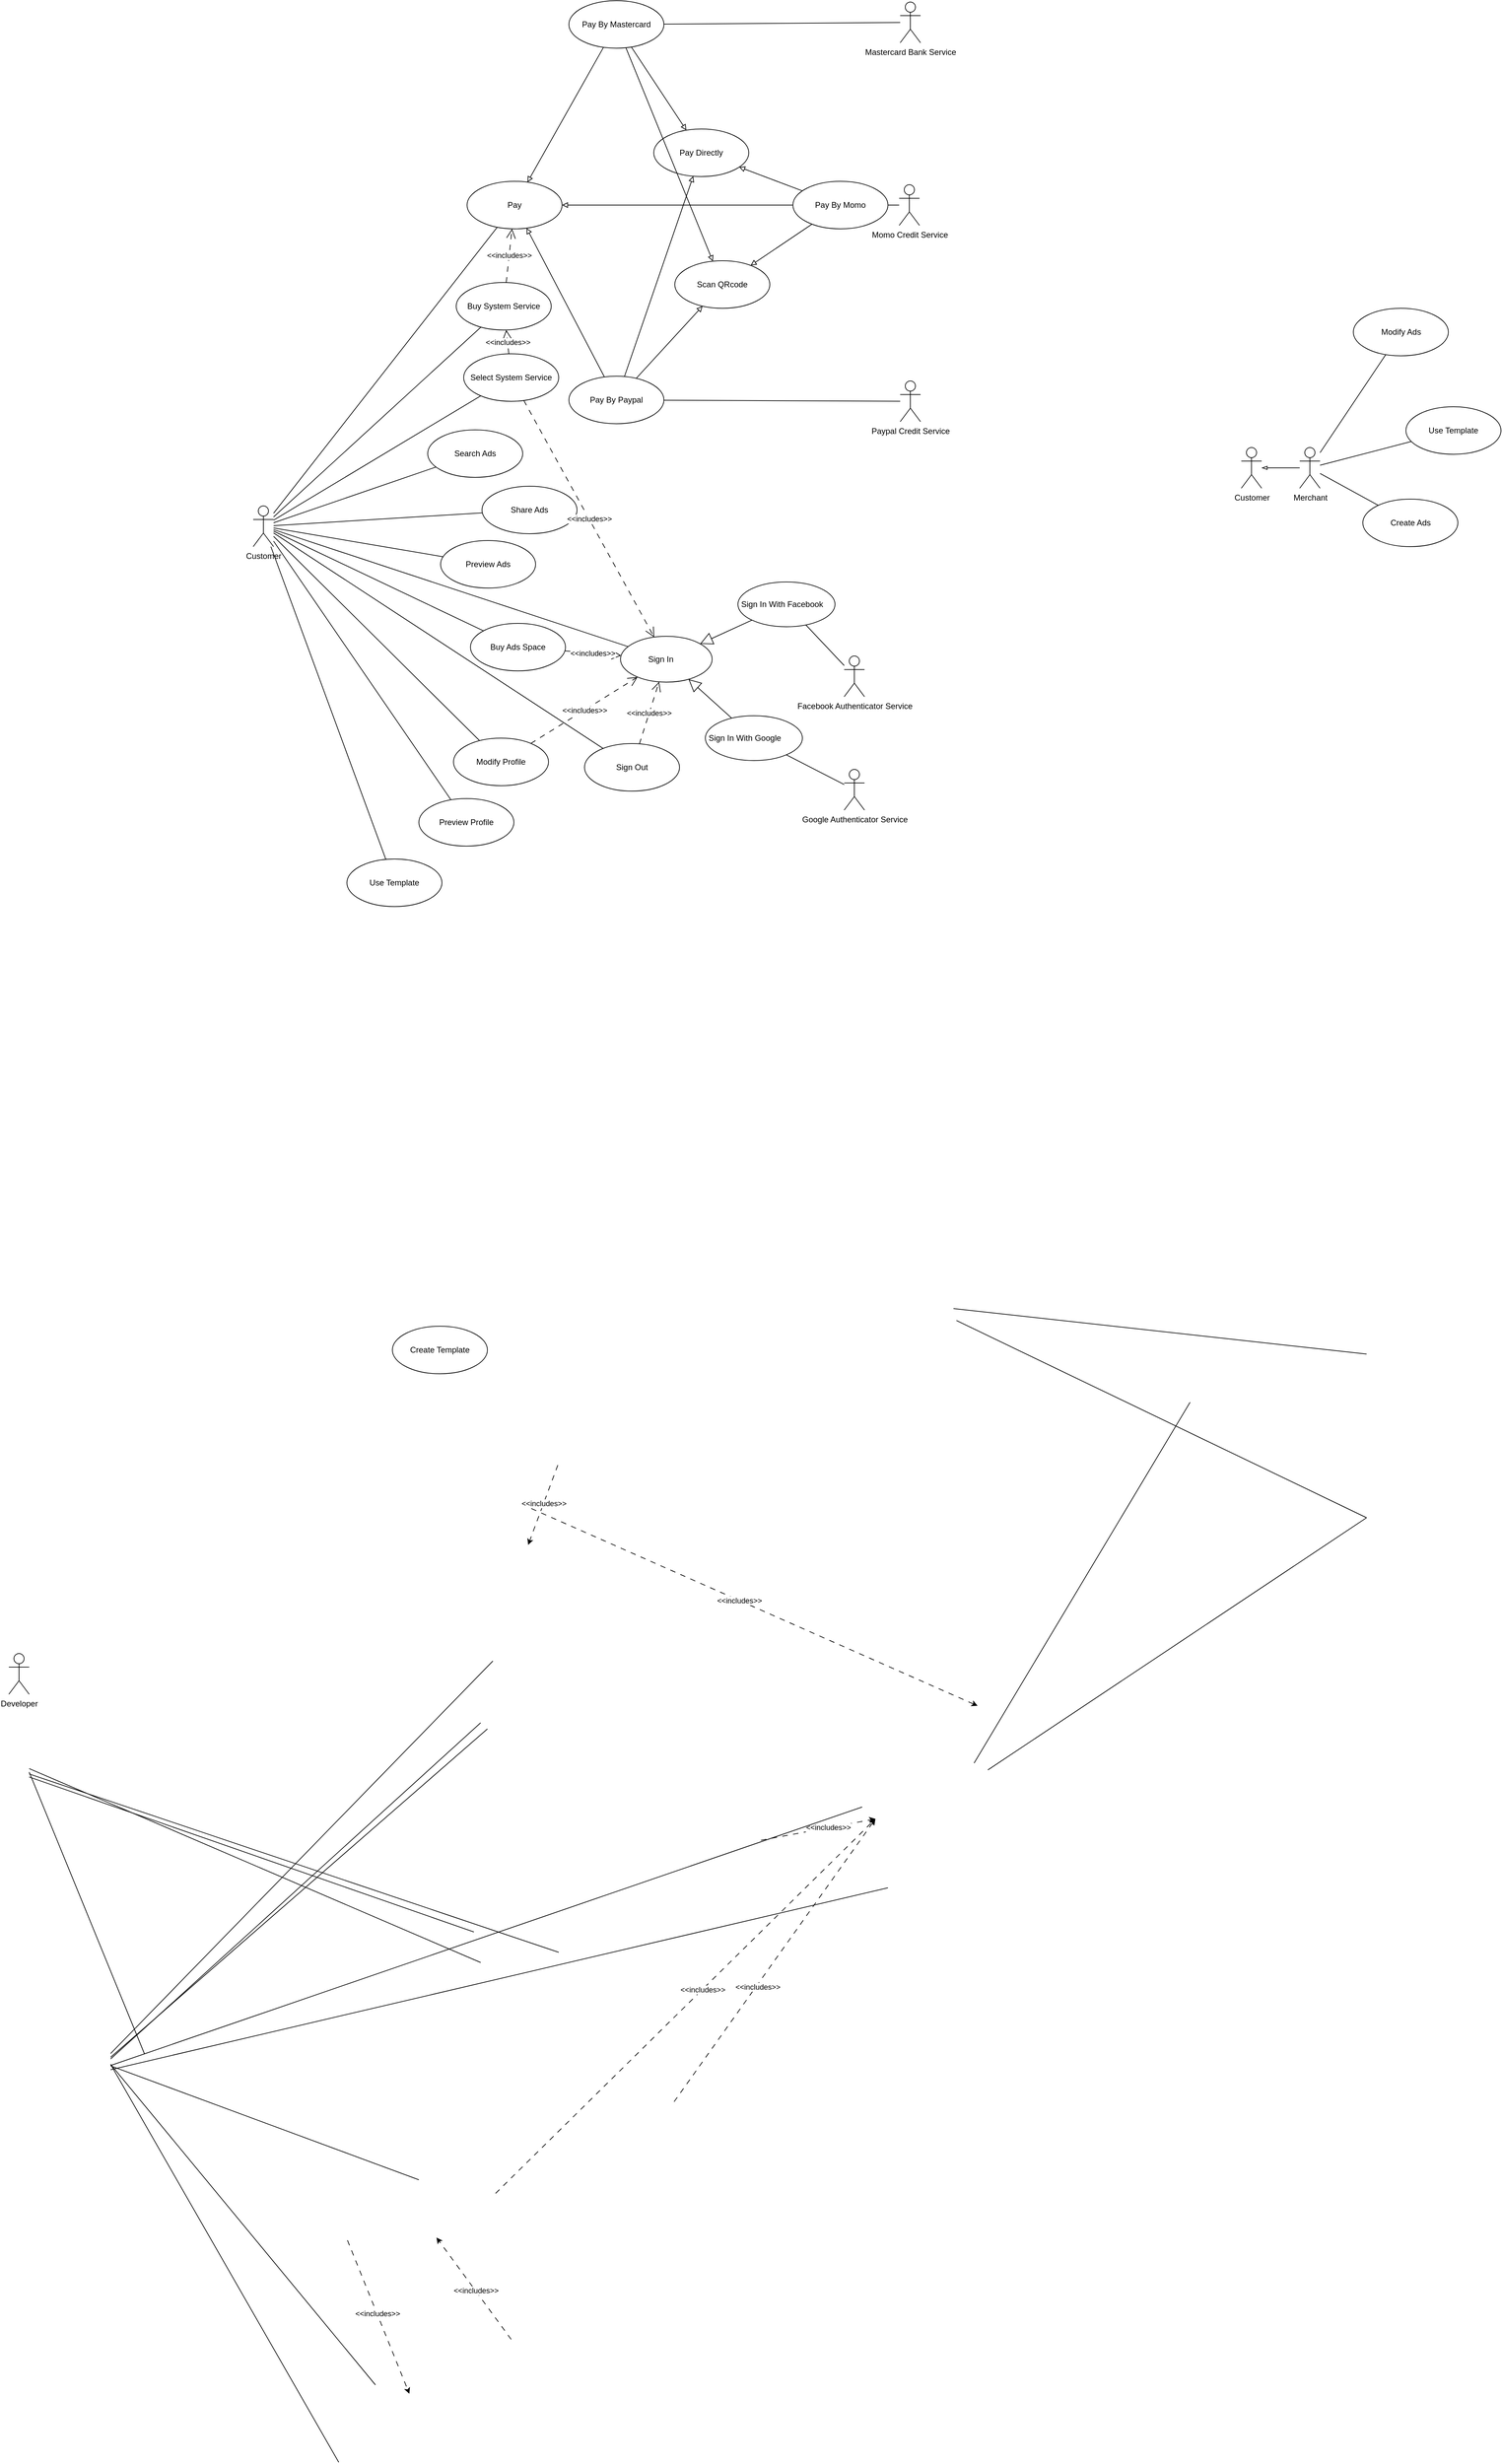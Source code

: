 <mxfile version="24.1.0" type="device">
  <diagram id="kgpKYQtTHZ0yAKxKKP6v" name="Page-1">
    <mxGraphModel dx="1482" dy="3325" grid="0" gridSize="10" guides="1" tooltips="1" connect="1" arrows="1" fold="1" page="1" pageScale="1" pageWidth="850" pageHeight="1100" background="none" math="0" shadow="0">
      <root>
        <mxCell id="0" />
        <mxCell id="1" parent="0" />
        <mxCell id="QdUmvHCU_gGnPU_W8vJt-22" value="Create Template" style="ellipse;whiteSpace=wrap;html=1;" vertex="1" parent="1">
          <mxGeometry x="85" y="68" width="140" height="70" as="geometry" />
        </mxCell>
        <mxCell id="QdUmvHCU_gGnPU_W8vJt-130" style="rounded=0;orthogonalLoop=1;jettySize=auto;html=1;dashed=1;dashPattern=8 8;entryX=0;entryY=1;entryDx=0;entryDy=0;exitX=1;exitY=0.5;exitDx=0;exitDy=0;" edge="1" parent="1" source="QdUmvHCU_gGnPU_W8vJt-25">
          <mxGeometry relative="1" as="geometry">
            <mxPoint x="500" y="1210" as="sourcePoint" />
            <mxPoint x="796.508" y="793.532" as="targetPoint" />
          </mxGeometry>
        </mxCell>
        <mxCell id="QdUmvHCU_gGnPU_W8vJt-179" value="&amp;lt;&amp;lt;includes&amp;gt;&amp;gt;" style="edgeLabel;html=1;align=center;verticalAlign=middle;resizable=0;points=[];fontFamily=Helvetica;fontSize=11;fontColor=default;labelBackgroundColor=default;" vertex="1" connectable="0" parent="QdUmvHCU_gGnPU_W8vJt-130">
          <mxGeometry x="-0.18" y="-2" relative="1" as="geometry">
            <mxPoint as="offset" />
          </mxGeometry>
        </mxCell>
        <mxCell id="QdUmvHCU_gGnPU_W8vJt-132" style="rounded=0;orthogonalLoop=1;jettySize=auto;html=1;dashed=1;dashPattern=8 8;exitDx=0;exitDy=0;exitX=1;exitY=0.5;entryX=0;entryY=1;entryDx=0;entryDy=0;" edge="1" parent="1" source="QdUmvHCU_gGnPU_W8vJt-101">
          <mxGeometry relative="1" as="geometry">
            <mxPoint x="628" y="825" as="sourcePoint" />
            <mxPoint x="796.508" y="793.532" as="targetPoint" />
          </mxGeometry>
        </mxCell>
        <mxCell id="QdUmvHCU_gGnPU_W8vJt-177" value="&amp;lt;&amp;lt;includes&amp;gt;&amp;gt;" style="edgeLabel;html=1;align=center;verticalAlign=middle;resizable=0;points=[];fontFamily=Helvetica;fontSize=11;fontColor=default;labelBackgroundColor=default;" vertex="1" connectable="0" parent="QdUmvHCU_gGnPU_W8vJt-132">
          <mxGeometry x="0.17" y="1" relative="1" as="geometry">
            <mxPoint as="offset" />
          </mxGeometry>
        </mxCell>
        <mxCell id="QdUmvHCU_gGnPU_W8vJt-134" style="rounded=0;orthogonalLoop=1;jettySize=auto;html=1;dashed=1;dashPattern=8 8;exitDx=0;exitDy=0;exitX=1;exitY=0.5;entryX=0;entryY=1;entryDx=0;entryDy=0;" edge="1" parent="1" source="QdUmvHCU_gGnPU_W8vJt-102">
          <mxGeometry relative="1" as="geometry">
            <mxPoint x="237" y="1345" as="sourcePoint" />
            <mxPoint x="796.508" y="793.532" as="targetPoint" />
          </mxGeometry>
        </mxCell>
        <mxCell id="QdUmvHCU_gGnPU_W8vJt-178" value="&amp;lt;&amp;lt;includes&amp;gt;&amp;gt;" style="edgeLabel;html=1;align=center;verticalAlign=middle;resizable=0;points=[];fontFamily=Helvetica;fontSize=11;fontColor=default;labelBackgroundColor=default;" vertex="1" connectable="0" parent="QdUmvHCU_gGnPU_W8vJt-134">
          <mxGeometry x="0.088" relative="1" as="geometry">
            <mxPoint as="offset" />
          </mxGeometry>
        </mxCell>
        <mxCell id="QdUmvHCU_gGnPU_W8vJt-150" value="" style="group" vertex="1" connectable="0" parent="1">
          <mxGeometry x="205" y="260" width="140" height="190" as="geometry" />
        </mxCell>
        <mxCell id="QdUmvHCU_gGnPU_W8vJt-116" style="rounded=0;orthogonalLoop=1;jettySize=auto;html=1;dashed=1;dashPattern=8 8;exitX=0.5;exitY=1;exitDx=0;exitDy=0;" edge="1" parent="QdUmvHCU_gGnPU_W8vJt-150" target="QdUmvHCU_gGnPU_W8vJt-47">
          <mxGeometry relative="1" as="geometry">
            <mxPoint x="70" y="70" as="sourcePoint" />
            <mxPoint x="742" y="367" as="targetPoint" />
          </mxGeometry>
        </mxCell>
        <mxCell id="QdUmvHCU_gGnPU_W8vJt-117" value="&amp;lt;&amp;lt;includes&amp;gt;&amp;gt;" style="edgeLabel;html=1;align=center;verticalAlign=middle;resizable=0;points=[];" vertex="1" connectable="0" parent="QdUmvHCU_gGnPU_W8vJt-116">
          <mxGeometry x="-0.045" relative="1" as="geometry">
            <mxPoint as="offset" />
          </mxGeometry>
        </mxCell>
        <mxCell id="QdUmvHCU_gGnPU_W8vJt-162" value="" style="endArrow=none;html=1;rounded=0;" edge="1" parent="1" target="QdUmvHCU_gGnPU_W8vJt-45">
          <mxGeometry width="50" height="50" relative="1" as="geometry">
            <mxPoint x="-450" y="727.33" as="sourcePoint" />
            <mxPoint x="330" y="990" as="targetPoint" />
          </mxGeometry>
        </mxCell>
        <mxCell id="QdUmvHCU_gGnPU_W8vJt-163" value="" style="endArrow=none;html=1;rounded=0;" edge="1" parent="1" target="QdUmvHCU_gGnPU_W8vJt-27">
          <mxGeometry width="50" height="50" relative="1" as="geometry">
            <mxPoint x="-450" y="731.784" as="sourcePoint" />
            <mxPoint x="205" y="960" as="targetPoint" />
          </mxGeometry>
        </mxCell>
        <mxCell id="QdUmvHCU_gGnPU_W8vJt-164" value="" style="endArrow=none;html=1;rounded=0;entryX=0;entryY=0.5;entryDx=0;entryDy=0;" edge="1" parent="1" target="QdUmvHCU_gGnPU_W8vJt-26">
          <mxGeometry width="50" height="50" relative="1" as="geometry">
            <mxPoint x="-450" y="719.443" as="sourcePoint" />
            <mxPoint x="215" y="1005" as="targetPoint" />
          </mxGeometry>
        </mxCell>
        <mxCell id="QdUmvHCU_gGnPU_W8vJt-183" value="" style="endArrow=none;html=1;rounded=0;" edge="1" parent="1" target="QdUmvHCU_gGnPU_W8vJt-23">
          <mxGeometry width="50" height="50" relative="1" as="geometry">
            <mxPoint x="-450" y="724.511" as="sourcePoint" />
            <mxPoint x="-280" y="1140" as="targetPoint" />
          </mxGeometry>
        </mxCell>
        <mxCell id="QdUmvHCU_gGnPU_W8vJt-185" style="rounded=0;orthogonalLoop=1;jettySize=auto;html=1;dashed=1;dashPattern=8 8;exitX=0.5;exitY=0;exitDx=0;exitDy=0;" edge="1" parent="1" target="QdUmvHCU_gGnPU_W8vJt-23">
          <mxGeometry relative="1" as="geometry">
            <mxPoint x="260" y="1560" as="sourcePoint" />
            <mxPoint x="150" y="1410" as="targetPoint" />
          </mxGeometry>
        </mxCell>
        <mxCell id="QdUmvHCU_gGnPU_W8vJt-186" value="&amp;lt;&amp;lt;includes&amp;gt;&amp;gt;" style="edgeLabel;html=1;align=center;verticalAlign=middle;resizable=0;points=[];" vertex="1" connectable="0" parent="QdUmvHCU_gGnPU_W8vJt-185">
          <mxGeometry x="-0.045" relative="1" as="geometry">
            <mxPoint as="offset" />
          </mxGeometry>
        </mxCell>
        <mxCell id="QdUmvHCU_gGnPU_W8vJt-187" style="rounded=0;orthogonalLoop=1;jettySize=auto;html=1;dashed=1;dashPattern=8 8;" edge="1" parent="1" target="QdUmvHCU_gGnPU_W8vJt-8">
          <mxGeometry relative="1" as="geometry">
            <mxPoint x="328.673" y="272.532" as="sourcePoint" />
            <mxPoint x="285" y="390" as="targetPoint" />
          </mxGeometry>
        </mxCell>
        <mxCell id="QdUmvHCU_gGnPU_W8vJt-188" value="&amp;lt;&amp;lt;includes&amp;gt;&amp;gt;" style="edgeLabel;html=1;align=center;verticalAlign=middle;resizable=0;points=[];" vertex="1" connectable="0" parent="QdUmvHCU_gGnPU_W8vJt-187">
          <mxGeometry x="-0.045" relative="1" as="geometry">
            <mxPoint as="offset" />
          </mxGeometry>
        </mxCell>
        <mxCell id="QdUmvHCU_gGnPU_W8vJt-190" value="" style="endArrow=none;html=1;rounded=0;" edge="1" parent="1" target="QdUmvHCU_gGnPU_W8vJt-2">
          <mxGeometry width="50" height="50" relative="1" as="geometry">
            <mxPoint x="-330" y="1155.019" as="sourcePoint" />
            <mxPoint x="6" y="1741" as="targetPoint" />
          </mxGeometry>
        </mxCell>
        <mxCell id="QdUmvHCU_gGnPU_W8vJt-191" value="" style="endArrow=none;html=1;rounded=0;" edge="1" parent="1" target="QdUmvHCU_gGnPU_W8vJt-10">
          <mxGeometry width="50" height="50" relative="1" as="geometry">
            <mxPoint x="-330" y="1156.618" as="sourcePoint" />
            <mxPoint x="777" y="776" as="targetPoint" />
          </mxGeometry>
        </mxCell>
        <mxCell id="QdUmvHCU_gGnPU_W8vJt-192" value="" style="endArrow=none;html=1;rounded=0;" edge="1" parent="1" target="QdUmvHCU_gGnPU_W8vJt-25">
          <mxGeometry width="50" height="50" relative="1" as="geometry">
            <mxPoint x="-330" y="1162.854" as="sourcePoint" />
            <mxPoint x="815" y="895" as="targetPoint" />
          </mxGeometry>
        </mxCell>
        <mxCell id="QdUmvHCU_gGnPU_W8vJt-193" value="" style="endArrow=none;html=1;rounded=0;" edge="1" parent="1" target="QdUmvHCU_gGnPU_W8vJt-102">
          <mxGeometry width="50" height="50" relative="1" as="geometry">
            <mxPoint x="-330" y="1157.193" as="sourcePoint" />
            <mxPoint x="124" y="1325" as="targetPoint" />
          </mxGeometry>
        </mxCell>
        <mxCell id="QdUmvHCU_gGnPU_W8vJt-194" value="" style="endArrow=none;html=1;rounded=0;" edge="1" parent="1" target="QdUmvHCU_gGnPU_W8vJt-101">
          <mxGeometry width="50" height="50" relative="1" as="geometry">
            <mxPoint x="-330" y="1154.998" as="sourcePoint" />
            <mxPoint x="60" y="1627" as="targetPoint" />
          </mxGeometry>
        </mxCell>
        <mxCell id="QdUmvHCU_gGnPU_W8vJt-196" value="" style="endArrow=none;html=1;rounded=0;" edge="1" parent="1" target="QdUmvHCU_gGnPU_W8vJt-32">
          <mxGeometry width="50" height="50" relative="1" as="geometry">
            <mxPoint x="-330" y="1147.049" as="sourcePoint" />
            <mxPoint x="215" y="652" as="targetPoint" />
          </mxGeometry>
        </mxCell>
        <mxCell id="QdUmvHCU_gGnPU_W8vJt-197" value="" style="endArrow=none;html=1;rounded=0;" edge="1" parent="1" target="QdUmvHCU_gGnPU_W8vJt-12">
          <mxGeometry width="50" height="50" relative="1" as="geometry">
            <mxPoint x="-330" y="1144.512" as="sourcePoint" />
            <mxPoint x="225" y="661" as="targetPoint" />
          </mxGeometry>
        </mxCell>
        <mxCell id="QdUmvHCU_gGnPU_W8vJt-198" value="" style="endArrow=none;html=1;rounded=0;" edge="1" parent="1" target="QdUmvHCU_gGnPU_W8vJt-46">
          <mxGeometry width="50" height="50" relative="1" as="geometry">
            <mxPoint x="-330" y="1139.072" as="sourcePoint" />
            <mxPoint x="233" y="561" as="targetPoint" />
          </mxGeometry>
        </mxCell>
        <mxCell id="QdUmvHCU_gGnPU_W8vJt-139" style="rounded=0;orthogonalLoop=1;jettySize=auto;html=1;dashed=1;dashPattern=8 8;" edge="1" parent="1" target="QdUmvHCU_gGnPU_W8vJt-45">
          <mxGeometry relative="1" as="geometry">
            <mxPoint x="18.829" y="1414.122" as="sourcePoint" />
            <mxPoint x="110" y="1640" as="targetPoint" />
          </mxGeometry>
        </mxCell>
        <mxCell id="QdUmvHCU_gGnPU_W8vJt-140" value="&amp;lt;&amp;lt;includes&amp;gt;&amp;gt;" style="edgeLabel;html=1;align=center;verticalAlign=middle;resizable=0;points=[];" vertex="1" connectable="0" parent="QdUmvHCU_gGnPU_W8vJt-139">
          <mxGeometry x="-0.045" relative="1" as="geometry">
            <mxPoint as="offset" />
          </mxGeometry>
        </mxCell>
        <mxCell id="QdUmvHCU_gGnPU_W8vJt-62" style="rounded=0;orthogonalLoop=1;jettySize=auto;html=1;dashed=1;dashPattern=8 8;" edge="1" parent="1" source="QdUmvHCU_gGnPU_W8vJt-10">
          <mxGeometry relative="1" as="geometry">
            <mxPoint x="875" y="810" as="targetPoint" />
          </mxGeometry>
        </mxCell>
        <mxCell id="QdUmvHCU_gGnPU_W8vJt-63" value="&amp;lt;&amp;lt;includes&amp;gt;&amp;gt;" style="edgeLabel;html=1;align=center;verticalAlign=middle;resizable=0;points=[];" vertex="1" connectable="0" parent="QdUmvHCU_gGnPU_W8vJt-62">
          <mxGeometry x="-0.045" relative="1" as="geometry">
            <mxPoint as="offset" />
          </mxGeometry>
        </mxCell>
        <mxCell id="QdUmvHCU_gGnPU_W8vJt-201" value="" style="endArrow=none;html=1;rounded=0;strokeColor=default;align=center;verticalAlign=middle;fontFamily=Helvetica;fontSize=11;fontColor=default;labelBackgroundColor=default;" edge="1" parent="1" target="QdUmvHCU_gGnPU_W8vJt-33">
          <mxGeometry width="50" height="50" relative="1" as="geometry">
            <mxPoint x="941.874" y="711.331" as="sourcePoint" />
            <mxPoint x="1260" y="180" as="targetPoint" />
          </mxGeometry>
        </mxCell>
        <mxCell id="QdUmvHCU_gGnPU_W8vJt-202" value="" style="endArrow=none;html=1;rounded=0;strokeColor=default;align=center;verticalAlign=middle;fontFamily=Helvetica;fontSize=11;fontColor=default;labelBackgroundColor=default;" edge="1" parent="1" target="QdUmvHCU_gGnPU_W8vJt-36">
          <mxGeometry width="50" height="50" relative="1" as="geometry">
            <mxPoint x="962.168" y="721.453" as="sourcePoint" />
            <mxPoint x="1520" y="350" as="targetPoint" />
          </mxGeometry>
        </mxCell>
        <mxCell id="QdUmvHCU_gGnPU_W8vJt-209" value="" style="endArrow=none;html=1;rounded=0;strokeColor=default;align=center;verticalAlign=middle;fontFamily=Helvetica;fontSize=11;fontColor=default;labelBackgroundColor=default;" edge="1" parent="1" target="QdUmvHCU_gGnPU_W8vJt-43">
          <mxGeometry width="50" height="50" relative="1" as="geometry">
            <mxPoint x="915.89" y="59.612" as="sourcePoint" />
            <mxPoint x="1520" y="350" as="targetPoint" />
          </mxGeometry>
        </mxCell>
        <mxCell id="QdUmvHCU_gGnPU_W8vJt-210" value="" style="endArrow=none;html=1;rounded=0;strokeColor=default;align=center;verticalAlign=middle;fontFamily=Helvetica;fontSize=11;fontColor=default;labelBackgroundColor=default;" edge="1" parent="1" target="QdUmvHCU_gGnPU_W8vJt-40">
          <mxGeometry width="50" height="50" relative="1" as="geometry">
            <mxPoint x="911.52" y="42.035" as="sourcePoint" />
            <mxPoint x="1520" y="109" as="targetPoint" />
          </mxGeometry>
        </mxCell>
        <mxCell id="GDb_7NzNRf92v-c6WOx--2" value="Developer" style="shape=umlActor;verticalLabelPosition=bottom;verticalAlign=top;html=1;outlineConnect=0;" parent="1" vertex="1">
          <mxGeometry x="-480" y="550" width="30" height="60" as="geometry" />
        </mxCell>
        <mxCell id="QdUmvHCU_gGnPU_W8vJt-245" value="Use Template" style="ellipse;whiteSpace=wrap;html=1;" vertex="1" parent="1">
          <mxGeometry x="18" y="-620" width="140" height="70" as="geometry" />
        </mxCell>
        <mxCell id="QdUmvHCU_gGnPU_W8vJt-247" value="Search Ads" style="ellipse;whiteSpace=wrap;html=1;" vertex="1" parent="1">
          <mxGeometry x="137" y="-1252" width="140" height="70" as="geometry" />
        </mxCell>
        <mxCell id="QdUmvHCU_gGnPU_W8vJt-248" value="Share Ads" style="ellipse;whiteSpace=wrap;html=1;" vertex="1" parent="1">
          <mxGeometry x="217" y="-1169" width="140" height="70" as="geometry" />
        </mxCell>
        <mxCell id="QdUmvHCU_gGnPU_W8vJt-249" value="Buy System Service" style="ellipse;whiteSpace=wrap;html=1;" vertex="1" parent="1">
          <mxGeometry x="179" y="-1469" width="140" height="70" as="geometry" />
        </mxCell>
        <mxCell id="QdUmvHCU_gGnPU_W8vJt-250" value="Select System Service" style="ellipse;whiteSpace=wrap;html=1;" vertex="1" parent="1">
          <mxGeometry x="190" y="-1364" width="140" height="70" as="geometry" />
        </mxCell>
        <mxCell id="QdUmvHCU_gGnPU_W8vJt-251" value="Google Authenticator Service" style="shape=umlActor;verticalLabelPosition=bottom;verticalAlign=top;html=1;outlineConnect=0;container=0;flipV=0;" vertex="1" parent="1">
          <mxGeometry x="750.5" y="-752" width="30" height="60" as="geometry" />
        </mxCell>
        <mxCell id="QdUmvHCU_gGnPU_W8vJt-252" value="Facebook Authenticator Service" style="shape=umlActor;verticalLabelPosition=bottom;verticalAlign=top;html=1;outlineConnect=0;container=0;flipV=0;" vertex="1" parent="1">
          <mxGeometry x="750.5" y="-919" width="30" height="60" as="geometry" />
        </mxCell>
        <mxCell id="QdUmvHCU_gGnPU_W8vJt-253" value="Momo Credit Service" style="shape=umlActor;verticalLabelPosition=bottom;verticalAlign=top;html=1;outlineConnect=0;container=0;" vertex="1" parent="1">
          <mxGeometry x="831.5" y="-1613" width="30" height="60" as="geometry" />
        </mxCell>
        <mxCell id="QdUmvHCU_gGnPU_W8vJt-254" value="Mastercard Bank Service" style="shape=umlActor;verticalLabelPosition=bottom;verticalAlign=top;html=1;outlineConnect=0;container=0;" vertex="1" parent="1">
          <mxGeometry x="833" y="-1882" width="30" height="60" as="geometry" />
        </mxCell>
        <mxCell id="QdUmvHCU_gGnPU_W8vJt-255" value="Modify Profile" style="ellipse;whiteSpace=wrap;html=1;" vertex="1" parent="1">
          <mxGeometry x="175" y="-798" width="140" height="70" as="geometry" />
        </mxCell>
        <mxCell id="QdUmvHCU_gGnPU_W8vJt-256" value="Preview Profile" style="ellipse;whiteSpace=wrap;html=1;" vertex="1" parent="1">
          <mxGeometry x="124" y="-709" width="140" height="70" as="geometry" />
        </mxCell>
        <mxCell id="QdUmvHCU_gGnPU_W8vJt-257" value="Preview Ads" style="ellipse;whiteSpace=wrap;html=1;" vertex="1" parent="1">
          <mxGeometry x="156" y="-1089" width="140" height="70" as="geometry" />
        </mxCell>
        <mxCell id="QdUmvHCU_gGnPU_W8vJt-260" value="Buy Ads Space" style="ellipse;whiteSpace=wrap;html=1;" vertex="1" parent="1">
          <mxGeometry x="200" y="-967" width="140" height="70" as="geometry" />
        </mxCell>
        <mxCell id="QdUmvHCU_gGnPU_W8vJt-261" value="Sign Out" style="ellipse;whiteSpace=wrap;html=1;flipH=1;flipV=1;" vertex="1" parent="1">
          <mxGeometry x="368" y="-790" width="140" height="70" as="geometry" />
        </mxCell>
        <mxCell id="QdUmvHCU_gGnPU_W8vJt-262" value="Sign In&lt;span style=&quot;white-space: pre;&quot;&gt;&#x9;&lt;/span&gt;" style="ellipse;whiteSpace=wrap;html=1;flipH=1;flipV=1;fontStyle=0" vertex="1" parent="1">
          <mxGeometry x="421" y="-948" width="135" height="67.5" as="geometry" />
        </mxCell>
        <mxCell id="QdUmvHCU_gGnPU_W8vJt-263" value="Customer" style="shape=umlActor;verticalLabelPosition=bottom;verticalAlign=top;html=1;outlineConnect=0;" vertex="1" parent="1">
          <mxGeometry x="-120" y="-1140" width="30" height="60" as="geometry" />
        </mxCell>
        <mxCell id="QdUmvHCU_gGnPU_W8vJt-266" value="Sign In With Facebook&lt;span style=&quot;white-space: pre;&quot;&gt;&#x9;&lt;/span&gt;" style="ellipse;whiteSpace=wrap;html=1;flipH=1;flipV=1;fontStyle=0" vertex="1" parent="1">
          <mxGeometry x="594" y="-1028" width="143" height="66" as="geometry" />
        </mxCell>
        <mxCell id="QdUmvHCU_gGnPU_W8vJt-267" value="Sign In With Google&lt;span style=&quot;white-space: pre;&quot;&gt;&#x9;&lt;/span&gt;" style="ellipse;whiteSpace=wrap;html=1;flipH=1;flipV=1;fontStyle=0" vertex="1" parent="1">
          <mxGeometry x="546" y="-831" width="143" height="66" as="geometry" />
        </mxCell>
        <mxCell id="QdUmvHCU_gGnPU_W8vJt-269" value="" style="endArrow=block;endSize=16;endFill=0;html=1;rounded=0;strokeColor=default;align=center;verticalAlign=middle;fontFamily=Helvetica;fontSize=11;fontColor=default;labelBackgroundColor=default;" edge="1" parent="1" source="QdUmvHCU_gGnPU_W8vJt-266" target="QdUmvHCU_gGnPU_W8vJt-262">
          <mxGeometry width="160" relative="1" as="geometry">
            <mxPoint x="226.5" y="-738" as="sourcePoint" />
            <mxPoint x="386.5" y="-738" as="targetPoint" />
          </mxGeometry>
        </mxCell>
        <mxCell id="QdUmvHCU_gGnPU_W8vJt-270" value="" style="endArrow=block;endSize=16;endFill=0;html=1;rounded=0;strokeColor=default;align=center;verticalAlign=middle;fontFamily=Helvetica;fontSize=11;fontColor=default;labelBackgroundColor=default;" edge="1" parent="1" source="QdUmvHCU_gGnPU_W8vJt-267" target="QdUmvHCU_gGnPU_W8vJt-262">
          <mxGeometry width="160" relative="1" as="geometry">
            <mxPoint x="404" y="-745" as="sourcePoint" />
            <mxPoint x="441" y="-712" as="targetPoint" />
          </mxGeometry>
        </mxCell>
        <mxCell id="QdUmvHCU_gGnPU_W8vJt-271" value="&amp;lt;&amp;lt;includes&amp;gt;&amp;gt;" style="endArrow=open;endSize=12;dashed=1;html=1;rounded=0;dashPattern=8 8;strokeColor=default;align=center;verticalAlign=middle;fontFamily=Helvetica;fontSize=11;fontColor=default;labelBackgroundColor=default;" edge="1" parent="1" source="QdUmvHCU_gGnPU_W8vJt-261" target="QdUmvHCU_gGnPU_W8vJt-262">
          <mxGeometry width="160" relative="1" as="geometry">
            <mxPoint x="235.5" y="-644" as="sourcePoint" />
            <mxPoint x="395.5" y="-644" as="targetPoint" />
          </mxGeometry>
        </mxCell>
        <mxCell id="QdUmvHCU_gGnPU_W8vJt-272" value="" style="endArrow=none;html=1;rounded=0;strokeColor=default;align=center;verticalAlign=middle;fontFamily=Helvetica;fontSize=11;fontColor=default;labelBackgroundColor=default;" edge="1" parent="1" source="QdUmvHCU_gGnPU_W8vJt-252" target="QdUmvHCU_gGnPU_W8vJt-266">
          <mxGeometry width="50" height="50" relative="1" as="geometry">
            <mxPoint x="604.5" y="-370" as="sourcePoint" />
            <mxPoint x="524.5" y="-590" as="targetPoint" />
          </mxGeometry>
        </mxCell>
        <mxCell id="QdUmvHCU_gGnPU_W8vJt-274" value="" style="endArrow=none;html=1;rounded=0;strokeColor=default;align=center;verticalAlign=middle;fontFamily=Helvetica;fontSize=11;fontColor=default;labelBackgroundColor=default;" edge="1" parent="1" source="QdUmvHCU_gGnPU_W8vJt-251" target="QdUmvHCU_gGnPU_W8vJt-267">
          <mxGeometry width="50" height="50" relative="1" as="geometry">
            <mxPoint x="646.5" y="-833" as="sourcePoint" />
            <mxPoint x="265.5" y="-811" as="targetPoint" />
          </mxGeometry>
        </mxCell>
        <mxCell id="QdUmvHCU_gGnPU_W8vJt-277" value="Pay" style="ellipse;whiteSpace=wrap;html=1;" vertex="1" parent="1">
          <mxGeometry x="195" y="-1618" width="140" height="70" as="geometry" />
        </mxCell>
        <mxCell id="QdUmvHCU_gGnPU_W8vJt-278" style="rounded=0;orthogonalLoop=1;jettySize=auto;html=1;endArrow=block;endFill=0;" edge="1" parent="1" source="QdUmvHCU_gGnPU_W8vJt-297" target="QdUmvHCU_gGnPU_W8vJt-277">
          <mxGeometry relative="1" as="geometry">
            <mxPoint x="387.5" y="-1519" as="sourcePoint" />
            <mxPoint x="490.5" y="-1659" as="targetPoint" />
          </mxGeometry>
        </mxCell>
        <mxCell id="QdUmvHCU_gGnPU_W8vJt-280" style="rounded=0;orthogonalLoop=1;jettySize=auto;html=1;endArrow=block;endFill=0;" edge="1" parent="1" source="QdUmvHCU_gGnPU_W8vJt-298" target="QdUmvHCU_gGnPU_W8vJt-277">
          <mxGeometry relative="1" as="geometry">
            <mxPoint x="613.5" y="-1463" as="sourcePoint" />
            <mxPoint x="695.5" y="-1612" as="targetPoint" />
          </mxGeometry>
        </mxCell>
        <mxCell id="QdUmvHCU_gGnPU_W8vJt-282" style="rounded=0;orthogonalLoop=1;jettySize=auto;html=1;endArrow=block;endFill=0;" edge="1" parent="1" source="QdUmvHCU_gGnPU_W8vJt-299" target="QdUmvHCU_gGnPU_W8vJt-277">
          <mxGeometry relative="1" as="geometry">
            <mxPoint x="452.5" y="-1453" as="sourcePoint" />
            <mxPoint x="553.5" y="-1602" as="targetPoint" />
          </mxGeometry>
        </mxCell>
        <mxCell id="QdUmvHCU_gGnPU_W8vJt-286" style="rounded=0;orthogonalLoop=1;jettySize=auto;html=1;endArrow=block;endFill=0;" edge="1" parent="1" source="QdUmvHCU_gGnPU_W8vJt-297" target="QdUmvHCU_gGnPU_W8vJt-301">
          <mxGeometry relative="1" as="geometry">
            <mxPoint x="554" y="-1362" as="sourcePoint" />
            <mxPoint x="519" y="-1398.75" as="targetPoint" />
          </mxGeometry>
        </mxCell>
        <mxCell id="QdUmvHCU_gGnPU_W8vJt-297" value="Pay By Paypal" style="ellipse;whiteSpace=wrap;html=1;" vertex="1" parent="1">
          <mxGeometry x="345" y="-1331" width="140" height="70" as="geometry" />
        </mxCell>
        <mxCell id="QdUmvHCU_gGnPU_W8vJt-298" value="Pay By Momo" style="ellipse;whiteSpace=wrap;html=1;" vertex="1" parent="1">
          <mxGeometry x="675" y="-1618" width="140" height="70" as="geometry" />
        </mxCell>
        <mxCell id="QdUmvHCU_gGnPU_W8vJt-299" value="Pay By Mastercard" style="ellipse;whiteSpace=wrap;html=1;" vertex="1" parent="1">
          <mxGeometry x="345" y="-1884" width="140" height="70" as="geometry" />
        </mxCell>
        <mxCell id="QdUmvHCU_gGnPU_W8vJt-301" value="Scan QRcode" style="ellipse;whiteSpace=wrap;html=1;" vertex="1" parent="1">
          <mxGeometry x="501" y="-1501" width="140" height="70" as="geometry" />
        </mxCell>
        <mxCell id="QdUmvHCU_gGnPU_W8vJt-302" value="Pay Directly" style="ellipse;whiteSpace=wrap;html=1;" vertex="1" parent="1">
          <mxGeometry x="470" y="-1695" width="140" height="70" as="geometry" />
        </mxCell>
        <mxCell id="QdUmvHCU_gGnPU_W8vJt-307" value="" style="endArrow=none;html=1;rounded=0;strokeColor=default;align=center;verticalAlign=middle;fontFamily=Helvetica;fontSize=11;fontColor=default;labelBackgroundColor=default;" edge="1" parent="1" source="QdUmvHCU_gGnPU_W8vJt-308" target="QdUmvHCU_gGnPU_W8vJt-297">
          <mxGeometry width="50" height="50" relative="1" as="geometry">
            <mxPoint x="725" y="-1352" as="sourcePoint" />
            <mxPoint x="529" y="-1297" as="targetPoint" />
          </mxGeometry>
        </mxCell>
        <mxCell id="QdUmvHCU_gGnPU_W8vJt-308" value="Paypal Credit Service" style="shape=umlActor;verticalLabelPosition=bottom;verticalAlign=top;html=1;outlineConnect=0;container=0;" vertex="1" parent="1">
          <mxGeometry x="833" y="-1324" width="30" height="60" as="geometry" />
        </mxCell>
        <mxCell id="QdUmvHCU_gGnPU_W8vJt-309" value="" style="endArrow=none;html=1;rounded=0;strokeColor=default;align=center;verticalAlign=middle;fontFamily=Helvetica;fontSize=11;fontColor=default;labelBackgroundColor=default;" edge="1" parent="1" source="QdUmvHCU_gGnPU_W8vJt-254" target="QdUmvHCU_gGnPU_W8vJt-299">
          <mxGeometry width="50" height="50" relative="1" as="geometry">
            <mxPoint x="900" y="-1298" as="sourcePoint" />
            <mxPoint x="489" y="-1428" as="targetPoint" />
          </mxGeometry>
        </mxCell>
        <mxCell id="QdUmvHCU_gGnPU_W8vJt-310" value="" style="endArrow=none;html=1;rounded=0;strokeColor=default;align=center;verticalAlign=middle;fontFamily=Helvetica;fontSize=11;fontColor=default;labelBackgroundColor=default;" edge="1" parent="1" source="QdUmvHCU_gGnPU_W8vJt-253" target="QdUmvHCU_gGnPU_W8vJt-298">
          <mxGeometry width="50" height="50" relative="1" as="geometry">
            <mxPoint x="910" y="-1288" as="sourcePoint" />
            <mxPoint x="499" y="-1418" as="targetPoint" />
          </mxGeometry>
        </mxCell>
        <mxCell id="QdUmvHCU_gGnPU_W8vJt-312" value="" style="endArrow=none;html=1;rounded=0;strokeColor=default;align=center;verticalAlign=middle;fontFamily=Helvetica;fontSize=11;fontColor=default;labelBackgroundColor=default;" edge="1" parent="1" source="QdUmvHCU_gGnPU_W8vJt-277" target="QdUmvHCU_gGnPU_W8vJt-263">
          <mxGeometry width="50" height="50" relative="1" as="geometry">
            <mxPoint x="843" y="-1284" as="sourcePoint" />
            <mxPoint x="495" y="-1286" as="targetPoint" />
          </mxGeometry>
        </mxCell>
        <mxCell id="QdUmvHCU_gGnPU_W8vJt-313" value="" style="endArrow=none;html=1;rounded=0;strokeColor=default;align=center;verticalAlign=middle;fontFamily=Helvetica;fontSize=11;fontColor=default;labelBackgroundColor=default;" edge="1" parent="1" source="QdUmvHCU_gGnPU_W8vJt-249" target="QdUmvHCU_gGnPU_W8vJt-263">
          <mxGeometry width="50" height="50" relative="1" as="geometry">
            <mxPoint x="249" y="-1540" as="sourcePoint" />
            <mxPoint x="-80" y="-1119" as="targetPoint" />
          </mxGeometry>
        </mxCell>
        <mxCell id="QdUmvHCU_gGnPU_W8vJt-314" value="" style="endArrow=none;html=1;rounded=0;strokeColor=default;align=center;verticalAlign=middle;fontFamily=Helvetica;fontSize=11;fontColor=default;labelBackgroundColor=default;" edge="1" parent="1" source="QdUmvHCU_gGnPU_W8vJt-250" target="QdUmvHCU_gGnPU_W8vJt-263">
          <mxGeometry width="50" height="50" relative="1" as="geometry">
            <mxPoint x="259" y="-1530" as="sourcePoint" />
            <mxPoint x="-70" y="-1109" as="targetPoint" />
          </mxGeometry>
        </mxCell>
        <mxCell id="QdUmvHCU_gGnPU_W8vJt-315" value="" style="endArrow=none;html=1;rounded=0;strokeColor=default;align=center;verticalAlign=middle;fontFamily=Helvetica;fontSize=11;fontColor=default;labelBackgroundColor=default;" edge="1" parent="1" source="QdUmvHCU_gGnPU_W8vJt-247" target="QdUmvHCU_gGnPU_W8vJt-263">
          <mxGeometry width="50" height="50" relative="1" as="geometry">
            <mxPoint x="269" y="-1520" as="sourcePoint" />
            <mxPoint x="-60" y="-1099" as="targetPoint" />
          </mxGeometry>
        </mxCell>
        <mxCell id="QdUmvHCU_gGnPU_W8vJt-316" value="" style="endArrow=none;html=1;rounded=0;strokeColor=default;align=center;verticalAlign=middle;fontFamily=Helvetica;fontSize=11;fontColor=default;labelBackgroundColor=default;" edge="1" parent="1" source="QdUmvHCU_gGnPU_W8vJt-248" target="QdUmvHCU_gGnPU_W8vJt-263">
          <mxGeometry width="50" height="50" relative="1" as="geometry">
            <mxPoint x="213" y="-1184" as="sourcePoint" />
            <mxPoint x="-50" y="-1089" as="targetPoint" />
          </mxGeometry>
        </mxCell>
        <mxCell id="QdUmvHCU_gGnPU_W8vJt-317" value="" style="endArrow=none;html=1;rounded=0;strokeColor=default;align=center;verticalAlign=middle;fontFamily=Helvetica;fontSize=11;fontColor=default;labelBackgroundColor=default;" edge="1" parent="1" source="QdUmvHCU_gGnPU_W8vJt-257" target="QdUmvHCU_gGnPU_W8vJt-263">
          <mxGeometry width="50" height="50" relative="1" as="geometry">
            <mxPoint x="200" y="-1087" as="sourcePoint" />
            <mxPoint x="-40" y="-1079" as="targetPoint" />
          </mxGeometry>
        </mxCell>
        <mxCell id="QdUmvHCU_gGnPU_W8vJt-318" value="" style="endArrow=none;html=1;rounded=0;strokeColor=default;align=center;verticalAlign=middle;fontFamily=Helvetica;fontSize=11;fontColor=default;labelBackgroundColor=default;" edge="1" parent="1" source="QdUmvHCU_gGnPU_W8vJt-260" target="QdUmvHCU_gGnPU_W8vJt-263">
          <mxGeometry width="50" height="50" relative="1" as="geometry">
            <mxPoint x="211" y="-992" as="sourcePoint" />
            <mxPoint x="-30" y="-1069" as="targetPoint" />
          </mxGeometry>
        </mxCell>
        <mxCell id="QdUmvHCU_gGnPU_W8vJt-319" value="" style="endArrow=none;html=1;rounded=0;strokeColor=default;align=center;verticalAlign=middle;fontFamily=Helvetica;fontSize=11;fontColor=default;labelBackgroundColor=default;" edge="1" parent="1" source="QdUmvHCU_gGnPU_W8vJt-262" target="QdUmvHCU_gGnPU_W8vJt-263">
          <mxGeometry width="50" height="50" relative="1" as="geometry">
            <mxPoint x="229" y="-886" as="sourcePoint" />
            <mxPoint x="-20" y="-1059" as="targetPoint" />
          </mxGeometry>
        </mxCell>
        <mxCell id="QdUmvHCU_gGnPU_W8vJt-320" value="" style="endArrow=none;html=1;rounded=0;strokeColor=default;align=center;verticalAlign=middle;fontFamily=Helvetica;fontSize=11;fontColor=default;labelBackgroundColor=default;" edge="1" parent="1" source="QdUmvHCU_gGnPU_W8vJt-261" target="QdUmvHCU_gGnPU_W8vJt-263">
          <mxGeometry width="50" height="50" relative="1" as="geometry">
            <mxPoint x="249" y="-694" as="sourcePoint" />
            <mxPoint x="-10" y="-1049" as="targetPoint" />
          </mxGeometry>
        </mxCell>
        <mxCell id="QdUmvHCU_gGnPU_W8vJt-321" value="" style="endArrow=none;html=1;rounded=0;strokeColor=default;align=center;verticalAlign=middle;fontFamily=Helvetica;fontSize=11;fontColor=default;labelBackgroundColor=default;" edge="1" parent="1" source="QdUmvHCU_gGnPU_W8vJt-255" target="QdUmvHCU_gGnPU_W8vJt-263">
          <mxGeometry width="50" height="50" relative="1" as="geometry">
            <mxPoint x="255" y="-558" as="sourcePoint" />
            <mxPoint y="-1039" as="targetPoint" />
          </mxGeometry>
        </mxCell>
        <mxCell id="QdUmvHCU_gGnPU_W8vJt-322" value="" style="endArrow=none;html=1;rounded=0;strokeColor=default;align=center;verticalAlign=middle;fontFamily=Helvetica;fontSize=11;fontColor=default;labelBackgroundColor=default;" edge="1" parent="1" source="QdUmvHCU_gGnPU_W8vJt-256" target="QdUmvHCU_gGnPU_W8vJt-263">
          <mxGeometry width="50" height="50" relative="1" as="geometry">
            <mxPoint x="259" y="-423" as="sourcePoint" />
            <mxPoint x="10" y="-1029" as="targetPoint" />
          </mxGeometry>
        </mxCell>
        <mxCell id="QdUmvHCU_gGnPU_W8vJt-323" value="" style="endArrow=none;html=1;rounded=0;strokeColor=default;align=center;verticalAlign=middle;fontFamily=Helvetica;fontSize=11;fontColor=default;labelBackgroundColor=default;" edge="1" parent="1" source="QdUmvHCU_gGnPU_W8vJt-245" target="QdUmvHCU_gGnPU_W8vJt-263">
          <mxGeometry width="50" height="50" relative="1" as="geometry">
            <mxPoint x="261" y="-309" as="sourcePoint" />
            <mxPoint x="20" y="-1019" as="targetPoint" />
          </mxGeometry>
        </mxCell>
        <mxCell id="QdUmvHCU_gGnPU_W8vJt-325" value="Use Template" style="ellipse;whiteSpace=wrap;html=1;" vertex="1" parent="1">
          <mxGeometry x="1578" y="-1286" width="140" height="70" as="geometry" />
        </mxCell>
        <mxCell id="QdUmvHCU_gGnPU_W8vJt-338" value="Modify Ads" style="ellipse;whiteSpace=wrap;html=1;" vertex="1" parent="1">
          <mxGeometry x="1500.5" y="-1431" width="140" height="70" as="geometry" />
        </mxCell>
        <mxCell id="QdUmvHCU_gGnPU_W8vJt-339" value="Create Ads" style="ellipse;whiteSpace=wrap;html=1;" vertex="1" parent="1">
          <mxGeometry x="1514.5" y="-1150" width="140" height="70" as="geometry" />
        </mxCell>
        <mxCell id="QdUmvHCU_gGnPU_W8vJt-345" style="rounded=0;orthogonalLoop=1;jettySize=auto;html=1;strokeColor=default;align=center;verticalAlign=middle;fontFamily=Helvetica;fontSize=11;fontColor=default;labelBackgroundColor=default;endArrow=blockThin;endFill=0;" edge="1" parent="1" source="QdUmvHCU_gGnPU_W8vJt-343" target="QdUmvHCU_gGnPU_W8vJt-344">
          <mxGeometry relative="1" as="geometry" />
        </mxCell>
        <mxCell id="QdUmvHCU_gGnPU_W8vJt-346" style="rounded=0;orthogonalLoop=1;jettySize=auto;html=1;strokeColor=default;align=center;verticalAlign=middle;fontFamily=Helvetica;fontSize=11;fontColor=default;labelBackgroundColor=default;endArrow=none;endFill=0;" edge="1" parent="1" source="QdUmvHCU_gGnPU_W8vJt-343" target="QdUmvHCU_gGnPU_W8vJt-325">
          <mxGeometry relative="1" as="geometry" />
        </mxCell>
        <mxCell id="QdUmvHCU_gGnPU_W8vJt-343" value="Merchant" style="shape=umlActor;verticalLabelPosition=bottom;verticalAlign=top;html=1;outlineConnect=0;" vertex="1" parent="1">
          <mxGeometry x="1421.5" y="-1226" width="30" height="60" as="geometry" />
        </mxCell>
        <mxCell id="QdUmvHCU_gGnPU_W8vJt-344" value="Customer" style="shape=umlActor;verticalLabelPosition=bottom;verticalAlign=top;html=1;outlineConnect=0;" vertex="1" parent="1">
          <mxGeometry x="1335.5" y="-1226" width="30" height="60" as="geometry" />
        </mxCell>
        <mxCell id="QdUmvHCU_gGnPU_W8vJt-347" style="rounded=0;orthogonalLoop=1;jettySize=auto;html=1;strokeColor=default;align=center;verticalAlign=middle;fontFamily=Helvetica;fontSize=11;fontColor=default;labelBackgroundColor=default;endArrow=none;endFill=0;" edge="1" parent="1" source="QdUmvHCU_gGnPU_W8vJt-343" target="QdUmvHCU_gGnPU_W8vJt-339">
          <mxGeometry relative="1" as="geometry">
            <mxPoint x="1461.5" y="-1188" as="sourcePoint" />
            <mxPoint x="1548.5" y="-1198" as="targetPoint" />
          </mxGeometry>
        </mxCell>
        <mxCell id="QdUmvHCU_gGnPU_W8vJt-349" style="rounded=0;orthogonalLoop=1;jettySize=auto;html=1;strokeColor=default;align=center;verticalAlign=middle;fontFamily=Helvetica;fontSize=11;fontColor=default;labelBackgroundColor=default;endArrow=none;endFill=0;" edge="1" parent="1" source="QdUmvHCU_gGnPU_W8vJt-343" target="QdUmvHCU_gGnPU_W8vJt-338">
          <mxGeometry relative="1" as="geometry">
            <mxPoint x="1481.5" y="-1168" as="sourcePoint" />
            <mxPoint x="1583.5" y="-1265" as="targetPoint" />
          </mxGeometry>
        </mxCell>
        <mxCell id="QdUmvHCU_gGnPU_W8vJt-352" value="&amp;lt;&amp;lt;includes&amp;gt;&amp;gt;" style="endArrow=open;endSize=12;dashed=1;html=1;rounded=0;dashPattern=8 8;strokeColor=default;align=center;verticalAlign=middle;fontFamily=Helvetica;fontSize=11;fontColor=default;labelBackgroundColor=default;" edge="1" parent="1" source="QdUmvHCU_gGnPU_W8vJt-255" target="QdUmvHCU_gGnPU_W8vJt-262">
          <mxGeometry width="160" relative="1" as="geometry">
            <mxPoint x="415" y="-580" as="sourcePoint" />
            <mxPoint x="415" y="-682" as="targetPoint" />
          </mxGeometry>
        </mxCell>
        <mxCell id="QdUmvHCU_gGnPU_W8vJt-354" value="&amp;lt;&amp;lt;includes&amp;gt;&amp;gt;" style="endArrow=open;endSize=12;dashed=1;html=1;rounded=0;dashPattern=8 8;strokeColor=default;align=center;verticalAlign=middle;fontFamily=Helvetica;fontSize=11;fontColor=default;labelBackgroundColor=default;" edge="1" parent="1" source="QdUmvHCU_gGnPU_W8vJt-260" target="QdUmvHCU_gGnPU_W8vJt-262">
          <mxGeometry width="160" relative="1" as="geometry">
            <mxPoint x="485.31" y="-922.85" as="sourcePoint" />
            <mxPoint x="592.31" y="-1019.85" as="targetPoint" />
          </mxGeometry>
        </mxCell>
        <mxCell id="QdUmvHCU_gGnPU_W8vJt-355" value="&amp;lt;&amp;lt;includes&amp;gt;&amp;gt;" style="endArrow=open;endSize=12;dashed=1;html=1;rounded=0;dashPattern=8 8;strokeColor=default;align=center;verticalAlign=middle;fontFamily=Helvetica;fontSize=11;fontColor=default;labelBackgroundColor=default;" edge="1" parent="1" source="QdUmvHCU_gGnPU_W8vJt-250" target="QdUmvHCU_gGnPU_W8vJt-262">
          <mxGeometry width="160" relative="1" as="geometry">
            <mxPoint x="378.74" y="-951.65" as="sourcePoint" />
            <mxPoint x="458.74" y="-812.65" as="targetPoint" />
          </mxGeometry>
        </mxCell>
        <mxCell id="QdUmvHCU_gGnPU_W8vJt-356" value="&amp;lt;&amp;lt;includes&amp;gt;&amp;gt;" style="endArrow=open;endSize=12;dashed=1;html=1;rounded=0;dashPattern=8 8;strokeColor=default;align=center;verticalAlign=middle;fontFamily=Helvetica;fontSize=11;fontColor=default;labelBackgroundColor=default;" edge="1" parent="1" source="QdUmvHCU_gGnPU_W8vJt-250" target="QdUmvHCU_gGnPU_W8vJt-249">
          <mxGeometry width="160" relative="1" as="geometry">
            <mxPoint x="357.41" y="-1376.21" as="sourcePoint" />
            <mxPoint x="549.41" y="-1028.21" as="targetPoint" />
          </mxGeometry>
        </mxCell>
        <mxCell id="QdUmvHCU_gGnPU_W8vJt-357" value="&amp;lt;&amp;lt;includes&amp;gt;&amp;gt;" style="endArrow=open;endSize=12;dashed=1;html=1;rounded=0;dashPattern=8 8;strokeColor=default;align=center;verticalAlign=middle;fontFamily=Helvetica;fontSize=11;fontColor=default;labelBackgroundColor=default;" edge="1" parent="1" source="QdUmvHCU_gGnPU_W8vJt-249" target="QdUmvHCU_gGnPU_W8vJt-277">
          <mxGeometry width="160" relative="1" as="geometry">
            <mxPoint x="266" y="-1354" as="sourcePoint" />
            <mxPoint x="263" y="-1389" as="targetPoint" />
          </mxGeometry>
        </mxCell>
        <mxCell id="QdUmvHCU_gGnPU_W8vJt-359" style="rounded=0;orthogonalLoop=1;jettySize=auto;html=1;endArrow=block;endFill=0;" edge="1" parent="1" source="QdUmvHCU_gGnPU_W8vJt-299" target="QdUmvHCU_gGnPU_W8vJt-301">
          <mxGeometry relative="1" as="geometry">
            <mxPoint x="448" y="-1319" as="sourcePoint" />
            <mxPoint x="527" y="-1435" as="targetPoint" />
          </mxGeometry>
        </mxCell>
        <mxCell id="QdUmvHCU_gGnPU_W8vJt-360" style="rounded=0;orthogonalLoop=1;jettySize=auto;html=1;endArrow=block;endFill=0;" edge="1" parent="1" source="QdUmvHCU_gGnPU_W8vJt-298" target="QdUmvHCU_gGnPU_W8vJt-301">
          <mxGeometry relative="1" as="geometry">
            <mxPoint x="437" y="-1804" as="sourcePoint" />
            <mxPoint x="538" y="-1503" as="targetPoint" />
          </mxGeometry>
        </mxCell>
        <mxCell id="QdUmvHCU_gGnPU_W8vJt-361" style="rounded=0;orthogonalLoop=1;jettySize=auto;html=1;endArrow=block;endFill=0;" edge="1" parent="1" source="QdUmvHCU_gGnPU_W8vJt-299" target="QdUmvHCU_gGnPU_W8vJt-302">
          <mxGeometry relative="1" as="geometry">
            <mxPoint x="588" y="-1742" as="sourcePoint" />
            <mxPoint x="474" y="-1794" as="targetPoint" />
          </mxGeometry>
        </mxCell>
        <mxCell id="QdUmvHCU_gGnPU_W8vJt-362" style="rounded=0;orthogonalLoop=1;jettySize=auto;html=1;endArrow=block;endFill=0;" edge="1" parent="1" source="QdUmvHCU_gGnPU_W8vJt-297" target="QdUmvHCU_gGnPU_W8vJt-302">
          <mxGeometry relative="1" as="geometry">
            <mxPoint x="457" y="-1784" as="sourcePoint" />
            <mxPoint x="558" y="-1483" as="targetPoint" />
          </mxGeometry>
        </mxCell>
        <mxCell id="QdUmvHCU_gGnPU_W8vJt-363" style="rounded=0;orthogonalLoop=1;jettySize=auto;html=1;endArrow=block;endFill=0;" edge="1" parent="1" source="QdUmvHCU_gGnPU_W8vJt-298" target="QdUmvHCU_gGnPU_W8vJt-302">
          <mxGeometry relative="1" as="geometry">
            <mxPoint x="467" y="-1774" as="sourcePoint" />
            <mxPoint x="568" y="-1473" as="targetPoint" />
          </mxGeometry>
        </mxCell>
      </root>
    </mxGraphModel>
  </diagram>
</mxfile>

